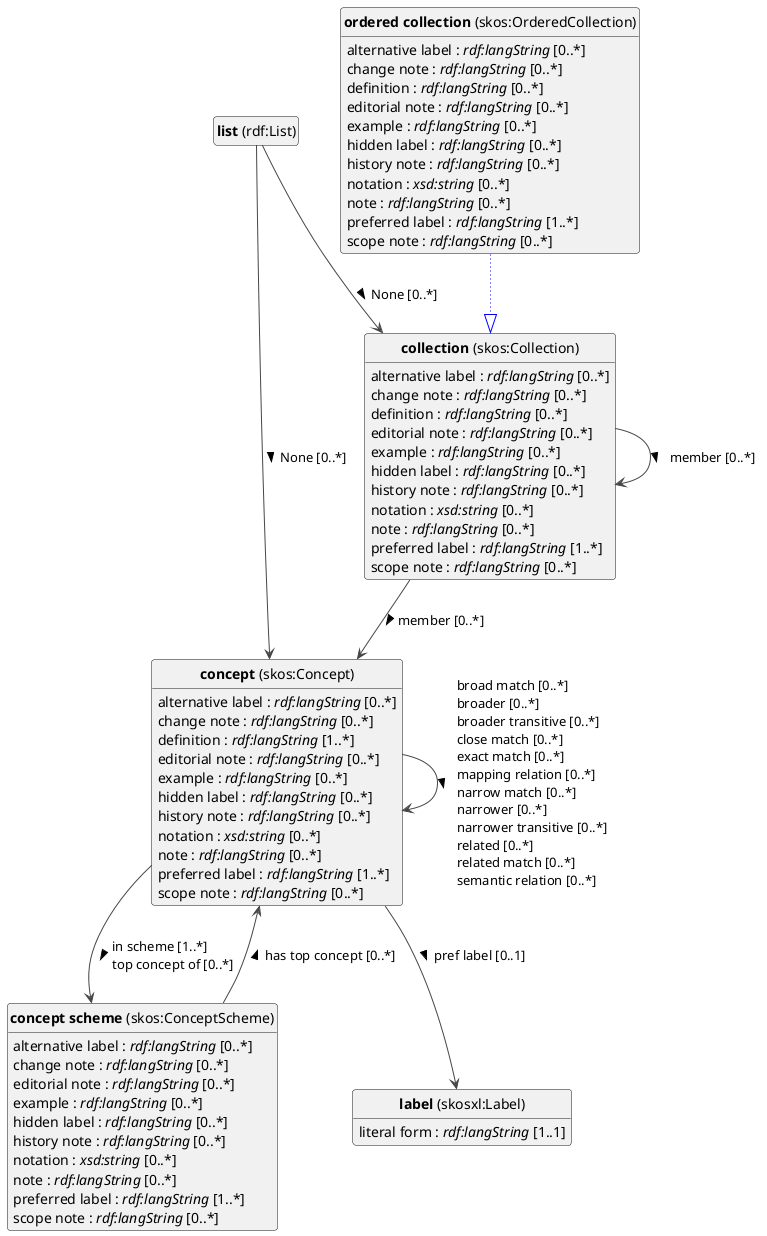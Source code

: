 @startuml
!theme vibrant
skinparam classFontSize 14
!define LIGHTORANGE
skinparam componentStyle uml2
skinparam wrapMessageWidth 1000
skinparam wrapWidth 1000
' skinparam ArrowColor #Maroon
' Remove shadows
skinparam shadowing false
'skinparam linetype polyline
skinparam ArrowMessageAlignment left
top to bottom direction


class "<b>collection</b> (skos:Collection)" as skos_Collection [[#skos%3ACollection]]
class "<b>concept</b> (skos:Concept)" as skos_Concept [[#skos%3AConcept]]
class "<b>concept scheme</b> (skos:ConceptScheme)" as skos_ConceptScheme [[#skos%3AConceptScheme]]
class "<b>label</b> (skosxl:Label)" as skosxl_Label [[#skosxl%3ALabel]]
class "<b>list</b> (rdf:List)" as rdf_List [[#rdf%3AList]]
class "<b>ordered collection</b> (skos:OrderedCollection)" as skos_OrderedCollection [[#skos%3AOrderedCollection]]
class "<b>collection</b> (skos:Collection)" as skos_Collection [[#skos%3ACollection]]


skos_Collection : alternative label : <i>rdf:langString</i> [0..*]
skos_Collection : change note : <i>rdf:langString</i> [0..*]
skos_Collection : definition : <i>rdf:langString</i> [0..*]
skos_Collection : editorial note : <i>rdf:langString</i> [0..*]
skos_Collection : example : <i>rdf:langString</i> [0..*]
skos_Collection : hidden label : <i>rdf:langString</i> [0..*]
skos_Collection : history note : <i>rdf:langString</i> [0..*]
skos_Collection : notation : <i>xsd:string</i> [0..*]
skos_Collection : note : <i>rdf:langString</i> [0..*]
skos_Collection : preferred label : <i>rdf:langString</i> [1..*]
skos_Collection : scope note : <i>rdf:langString</i> [0..*]

skos_Collection --> skos_Collection :member [0..*]  > 
skos_Collection --> skos_Concept :member [0..*]  > 



skos_Concept : alternative label : <i>rdf:langString</i> [0..*]
skos_Concept : change note : <i>rdf:langString</i> [0..*]
skos_Concept : definition : <i>rdf:langString</i> [1..*]
skos_Concept : editorial note : <i>rdf:langString</i> [0..*]
skos_Concept : example : <i>rdf:langString</i> [0..*]
skos_Concept : hidden label : <i>rdf:langString</i> [0..*]
skos_Concept : history note : <i>rdf:langString</i> [0..*]
skos_Concept : notation : <i>xsd:string</i> [0..*]
skos_Concept : note : <i>rdf:langString</i> [0..*]
skos_Concept : preferred label : <i>rdf:langString</i> [1..*]
skos_Concept : scope note : <i>rdf:langString</i> [0..*]

skos_Concept --> skos_Concept :broad match [0..*]  \lbroader [0..*]  \lbroader transitive [0..*]  \lclose match [0..*]  \lexact match [0..*]  \lmapping relation [0..*]  \lnarrow match [0..*]  \lnarrower [0..*]  \lnarrower transitive [0..*]  \lrelated [0..*]  \lrelated match [0..*]  \lsemantic relation [0..*]  > 
skos_Concept --> skos_ConceptScheme :in scheme [1..*]  \ltop concept of [0..*]  > 
skos_Concept --> skosxl_Label :pref label [0..1]  > 



skos_ConceptScheme : alternative label : <i>rdf:langString</i> [0..*]
skos_ConceptScheme : change note : <i>rdf:langString</i> [0..*]
skos_ConceptScheme : editorial note : <i>rdf:langString</i> [0..*]
skos_ConceptScheme : example : <i>rdf:langString</i> [0..*]
skos_ConceptScheme : hidden label : <i>rdf:langString</i> [0..*]
skos_ConceptScheme : history note : <i>rdf:langString</i> [0..*]
skos_ConceptScheme : notation : <i>xsd:string</i> [0..*]
skos_ConceptScheme : note : <i>rdf:langString</i> [0..*]
skos_ConceptScheme : preferred label : <i>rdf:langString</i> [1..*]
skos_ConceptScheme : scope note : <i>rdf:langString</i> [0..*]

skos_ConceptScheme --> skos_Concept :has top concept [0..*]  > 



skosxl_Label : literal form : <i>rdf:langString</i> [1..1]



rdf_List --> skos_Collection :None [0..*]  > 
rdf_List --> skos_Concept :None [0..*]  > 

skos_OrderedCollection --|> skos_Collection #blue;line.dotted;text:blue

skos_OrderedCollection : alternative label : <i>rdf:langString</i> [0..*]
skos_OrderedCollection : change note : <i>rdf:langString</i> [0..*]
skos_OrderedCollection : definition : <i>rdf:langString</i> [0..*]
skos_OrderedCollection : editorial note : <i>rdf:langString</i> [0..*]
skos_OrderedCollection : example : <i>rdf:langString</i> [0..*]
skos_OrderedCollection : hidden label : <i>rdf:langString</i> [0..*]
skos_OrderedCollection : history note : <i>rdf:langString</i> [0..*]
skos_OrderedCollection : notation : <i>xsd:string</i> [0..*]
skos_OrderedCollection : note : <i>rdf:langString</i> [0..*]
skos_OrderedCollection : preferred label : <i>rdf:langString</i> [1..*]
skos_OrderedCollection : scope note : <i>rdf:langString</i> [0..*]




hide circle
hide methods
hide empty members
@enduml


